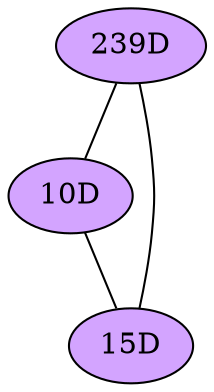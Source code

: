 // The Round Table
graph {
	"239D" [fillcolor="#D3A4FF" style=radial]
	"10D" [fillcolor="#D3A4FF" style=radial]
	"239D" -- "10D" [penwidth=1]
	"239D" [fillcolor="#D3A4FF" style=radial]
	"15D" [fillcolor="#D3A4FF" style=radial]
	"239D" -- "15D" [penwidth=1]
	"10D" [fillcolor="#D3A4FF" style=radial]
	"15D" [fillcolor="#D3A4FF" style=radial]
	"10D" -- "15D" [penwidth=1]
}
